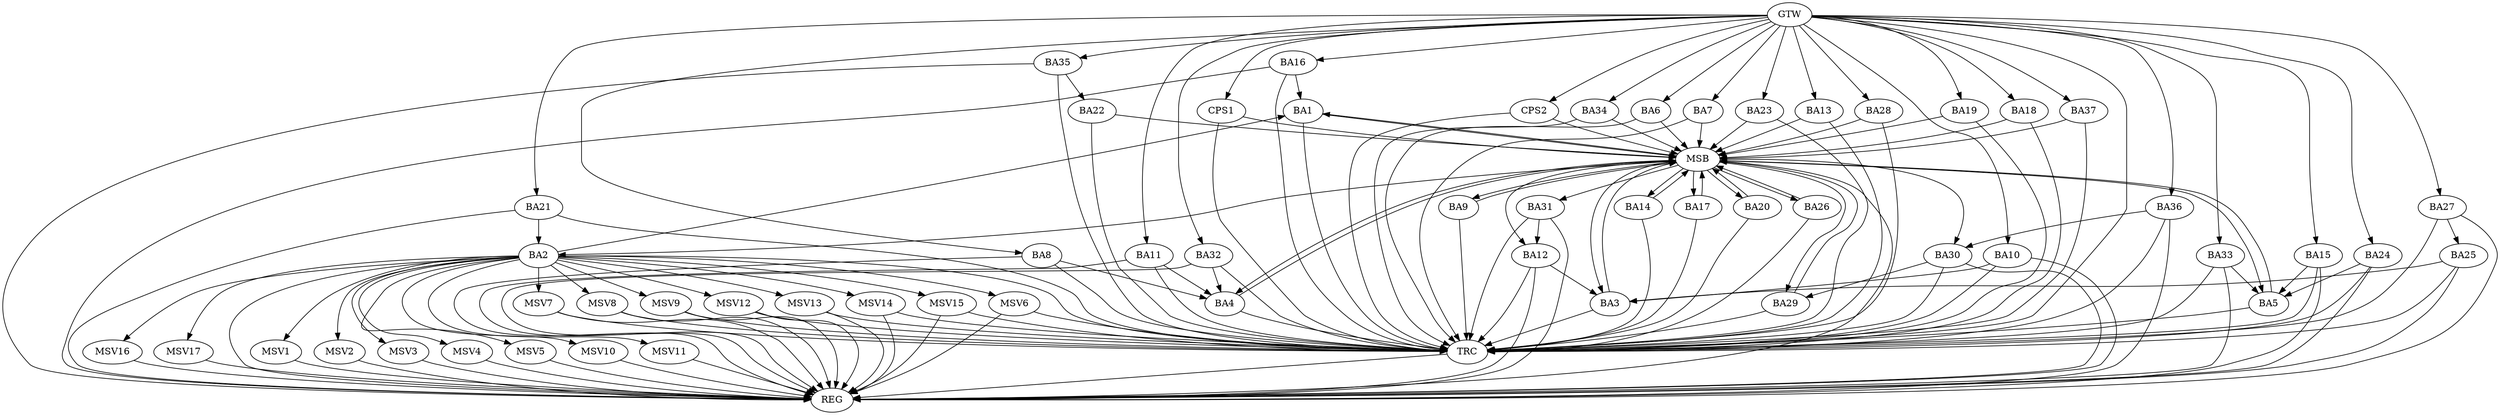 strict digraph G {
  BA1 [ label="BA1" ];
  BA2 [ label="BA2" ];
  BA3 [ label="BA3" ];
  BA4 [ label="BA4" ];
  BA5 [ label="BA5" ];
  BA6 [ label="BA6" ];
  BA7 [ label="BA7" ];
  BA8 [ label="BA8" ];
  BA9 [ label="BA9" ];
  BA10 [ label="BA10" ];
  BA11 [ label="BA11" ];
  BA12 [ label="BA12" ];
  BA13 [ label="BA13" ];
  BA14 [ label="BA14" ];
  BA15 [ label="BA15" ];
  BA16 [ label="BA16" ];
  BA17 [ label="BA17" ];
  BA18 [ label="BA18" ];
  BA19 [ label="BA19" ];
  BA20 [ label="BA20" ];
  BA21 [ label="BA21" ];
  BA22 [ label="BA22" ];
  BA23 [ label="BA23" ];
  BA24 [ label="BA24" ];
  BA25 [ label="BA25" ];
  BA26 [ label="BA26" ];
  BA27 [ label="BA27" ];
  BA28 [ label="BA28" ];
  BA29 [ label="BA29" ];
  BA30 [ label="BA30" ];
  BA31 [ label="BA31" ];
  BA32 [ label="BA32" ];
  BA33 [ label="BA33" ];
  BA34 [ label="BA34" ];
  BA35 [ label="BA35" ];
  BA36 [ label="BA36" ];
  BA37 [ label="BA37" ];
  CPS1 [ label="CPS1" ];
  CPS2 [ label="CPS2" ];
  GTW [ label="GTW" ];
  REG [ label="REG" ];
  MSB [ label="MSB" ];
  TRC [ label="TRC" ];
  MSV1 [ label="MSV1" ];
  MSV2 [ label="MSV2" ];
  MSV3 [ label="MSV3" ];
  MSV4 [ label="MSV4" ];
  MSV5 [ label="MSV5" ];
  MSV6 [ label="MSV6" ];
  MSV7 [ label="MSV7" ];
  MSV8 [ label="MSV8" ];
  MSV9 [ label="MSV9" ];
  MSV10 [ label="MSV10" ];
  MSV11 [ label="MSV11" ];
  MSV12 [ label="MSV12" ];
  MSV13 [ label="MSV13" ];
  MSV14 [ label="MSV14" ];
  MSV15 [ label="MSV15" ];
  MSV16 [ label="MSV16" ];
  MSV17 [ label="MSV17" ];
  BA2 -> BA1;
  BA8 -> BA4;
  BA10 -> BA3;
  BA11 -> BA4;
  BA12 -> BA3;
  BA15 -> BA5;
  BA16 -> BA1;
  BA21 -> BA2;
  BA24 -> BA5;
  BA25 -> BA3;
  BA27 -> BA25;
  BA30 -> BA29;
  BA31 -> BA12;
  BA32 -> BA4;
  BA33 -> BA5;
  BA35 -> BA22;
  BA36 -> BA30;
  GTW -> BA6;
  GTW -> BA7;
  GTW -> BA8;
  GTW -> BA10;
  GTW -> BA11;
  GTW -> BA13;
  GTW -> BA15;
  GTW -> BA16;
  GTW -> BA18;
  GTW -> BA19;
  GTW -> BA21;
  GTW -> BA23;
  GTW -> BA24;
  GTW -> BA27;
  GTW -> BA28;
  GTW -> BA32;
  GTW -> BA33;
  GTW -> BA34;
  GTW -> BA35;
  GTW -> BA36;
  GTW -> BA37;
  GTW -> CPS1;
  GTW -> CPS2;
  BA2 -> REG;
  BA8 -> REG;
  BA10 -> REG;
  BA11 -> REG;
  BA12 -> REG;
  BA15 -> REG;
  BA16 -> REG;
  BA21 -> REG;
  BA24 -> REG;
  BA25 -> REG;
  BA27 -> REG;
  BA30 -> REG;
  BA31 -> REG;
  BA32 -> REG;
  BA33 -> REG;
  BA35 -> REG;
  BA36 -> REG;
  BA1 -> MSB;
  MSB -> BA2;
  MSB -> REG;
  BA3 -> MSB;
  MSB -> BA1;
  BA4 -> MSB;
  MSB -> BA3;
  BA5 -> MSB;
  BA6 -> MSB;
  BA7 -> MSB;
  MSB -> BA4;
  BA9 -> MSB;
  BA13 -> MSB;
  BA14 -> MSB;
  BA17 -> MSB;
  MSB -> BA5;
  BA18 -> MSB;
  BA19 -> MSB;
  BA20 -> MSB;
  MSB -> BA14;
  BA22 -> MSB;
  MSB -> BA9;
  BA23 -> MSB;
  BA26 -> MSB;
  MSB -> BA12;
  BA28 -> MSB;
  BA29 -> MSB;
  BA34 -> MSB;
  BA37 -> MSB;
  CPS1 -> MSB;
  MSB -> BA30;
  MSB -> BA17;
  CPS2 -> MSB;
  MSB -> BA31;
  MSB -> BA20;
  MSB -> BA29;
  MSB -> BA26;
  BA1 -> TRC;
  BA2 -> TRC;
  BA3 -> TRC;
  BA4 -> TRC;
  BA5 -> TRC;
  BA6 -> TRC;
  BA7 -> TRC;
  BA8 -> TRC;
  BA9 -> TRC;
  BA10 -> TRC;
  BA11 -> TRC;
  BA12 -> TRC;
  BA13 -> TRC;
  BA14 -> TRC;
  BA15 -> TRC;
  BA16 -> TRC;
  BA17 -> TRC;
  BA18 -> TRC;
  BA19 -> TRC;
  BA20 -> TRC;
  BA21 -> TRC;
  BA22 -> TRC;
  BA23 -> TRC;
  BA24 -> TRC;
  BA25 -> TRC;
  BA26 -> TRC;
  BA27 -> TRC;
  BA28 -> TRC;
  BA29 -> TRC;
  BA30 -> TRC;
  BA31 -> TRC;
  BA32 -> TRC;
  BA33 -> TRC;
  BA34 -> TRC;
  BA35 -> TRC;
  BA36 -> TRC;
  BA37 -> TRC;
  CPS1 -> TRC;
  CPS2 -> TRC;
  GTW -> TRC;
  TRC -> REG;
  BA2 -> MSV1;
  BA2 -> MSV2;
  MSV1 -> REG;
  MSV2 -> REG;
  BA2 -> MSV3;
  BA2 -> MSV4;
  MSV3 -> REG;
  MSV4 -> REG;
  BA2 -> MSV5;
  BA2 -> MSV6;
  BA2 -> MSV7;
  BA2 -> MSV8;
  BA2 -> MSV9;
  MSV5 -> REG;
  MSV6 -> REG;
  MSV6 -> TRC;
  MSV7 -> REG;
  MSV7 -> TRC;
  MSV8 -> REG;
  MSV8 -> TRC;
  MSV9 -> REG;
  MSV9 -> TRC;
  BA2 -> MSV10;
  BA2 -> MSV11;
  BA2 -> MSV12;
  BA2 -> MSV13;
  BA2 -> MSV14;
  MSV10 -> REG;
  MSV11 -> REG;
  MSV12 -> REG;
  MSV12 -> TRC;
  MSV13 -> REG;
  MSV13 -> TRC;
  MSV14 -> REG;
  MSV14 -> TRC;
  BA2 -> MSV15;
  MSV15 -> REG;
  MSV15 -> TRC;
  BA2 -> MSV16;
  MSV16 -> REG;
  BA2 -> MSV17;
  MSV17 -> REG;
}
